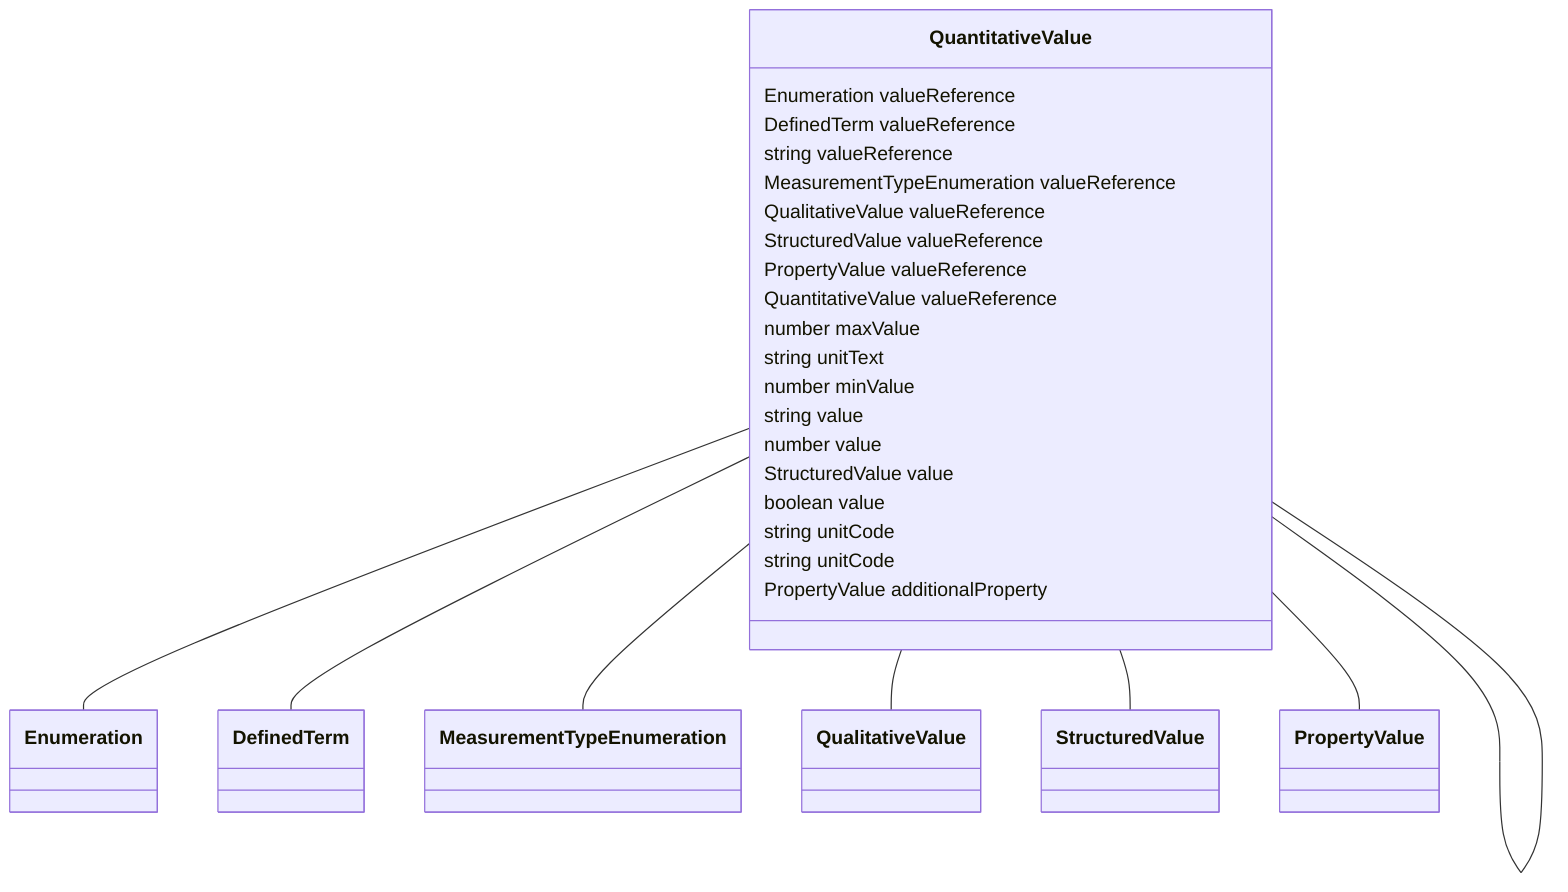 classDiagram
  QuantitativeValue -- Enumeration
  QuantitativeValue -- DefinedTerm
  QuantitativeValue -- MeasurementTypeEnumeration
  QuantitativeValue -- QualitativeValue
  QuantitativeValue -- StructuredValue
  QuantitativeValue -- PropertyValue
  QuantitativeValue -- QuantitativeValue


class QuantitativeValue {

  Enumeration valueReference
  DefinedTerm valueReference
  string valueReference
  MeasurementTypeEnumeration valueReference
  QualitativeValue valueReference
  StructuredValue valueReference
  PropertyValue valueReference
  QuantitativeValue valueReference
  number maxValue
  string unitText
  number minValue
  string value
  number value
  StructuredValue value
  boolean value
  string unitCode
  string unitCode
  PropertyValue additionalProperty

 }